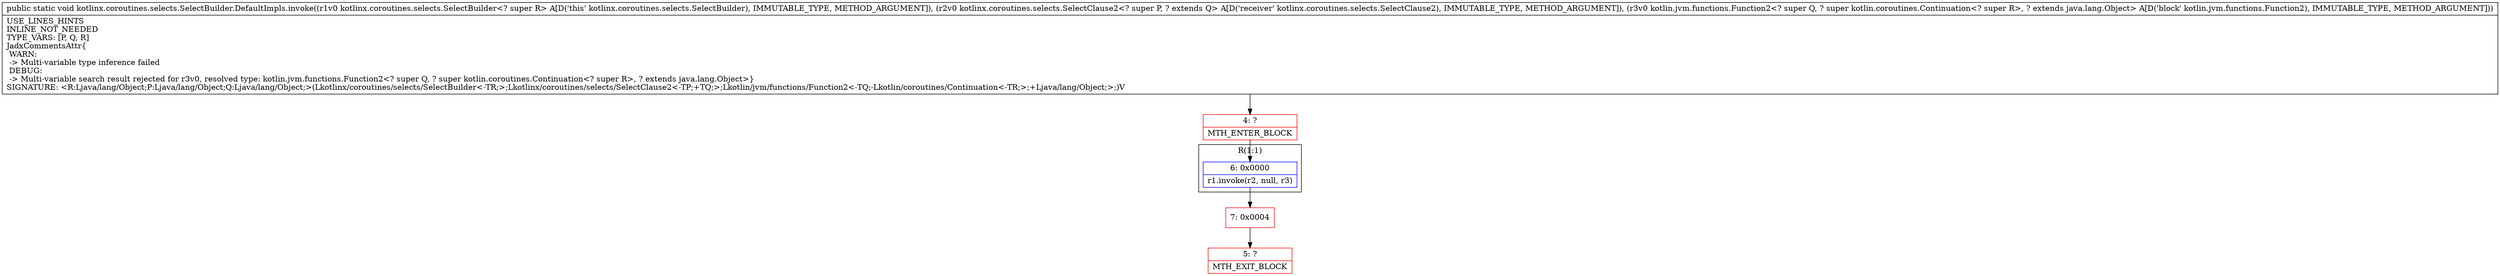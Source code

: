 digraph "CFG forkotlinx.coroutines.selects.SelectBuilder.DefaultImpls.invoke(Lkotlinx\/coroutines\/selects\/SelectBuilder;Lkotlinx\/coroutines\/selects\/SelectClause2;Lkotlin\/jvm\/functions\/Function2;)V" {
subgraph cluster_Region_277559964 {
label = "R(1:1)";
node [shape=record,color=blue];
Node_6 [shape=record,label="{6\:\ 0x0000|r1.invoke(r2, null, r3)\l}"];
}
Node_4 [shape=record,color=red,label="{4\:\ ?|MTH_ENTER_BLOCK\l}"];
Node_7 [shape=record,color=red,label="{7\:\ 0x0004}"];
Node_5 [shape=record,color=red,label="{5\:\ ?|MTH_EXIT_BLOCK\l}"];
MethodNode[shape=record,label="{public static void kotlinx.coroutines.selects.SelectBuilder.DefaultImpls.invoke((r1v0 kotlinx.coroutines.selects.SelectBuilder\<? super R\> A[D('this' kotlinx.coroutines.selects.SelectBuilder), IMMUTABLE_TYPE, METHOD_ARGUMENT]), (r2v0 kotlinx.coroutines.selects.SelectClause2\<? super P, ? extends Q\> A[D('receiver' kotlinx.coroutines.selects.SelectClause2), IMMUTABLE_TYPE, METHOD_ARGUMENT]), (r3v0 kotlin.jvm.functions.Function2\<? super Q, ? super kotlin.coroutines.Continuation\<? super R\>, ? extends java.lang.Object\> A[D('block' kotlin.jvm.functions.Function2), IMMUTABLE_TYPE, METHOD_ARGUMENT]))  | USE_LINES_HINTS\lINLINE_NOT_NEEDED\lTYPE_VARS: [P, Q, R]\lJadxCommentsAttr\{\l WARN: \l \-\> Multi\-variable type inference failed\l DEBUG: \l \-\> Multi\-variable search result rejected for r3v0, resolved type: kotlin.jvm.functions.Function2\<? super Q, ? super kotlin.coroutines.Continuation\<? super R\>, ? extends java.lang.Object\>\}\lSIGNATURE: \<R:Ljava\/lang\/Object;P:Ljava\/lang\/Object;Q:Ljava\/lang\/Object;\>(Lkotlinx\/coroutines\/selects\/SelectBuilder\<\-TR;\>;Lkotlinx\/coroutines\/selects\/SelectClause2\<\-TP;+TQ;\>;Lkotlin\/jvm\/functions\/Function2\<\-TQ;\-Lkotlin\/coroutines\/Continuation\<\-TR;\>;+Ljava\/lang\/Object;\>;)V\l}"];
MethodNode -> Node_4;Node_6 -> Node_7;
Node_4 -> Node_6;
Node_7 -> Node_5;
}

